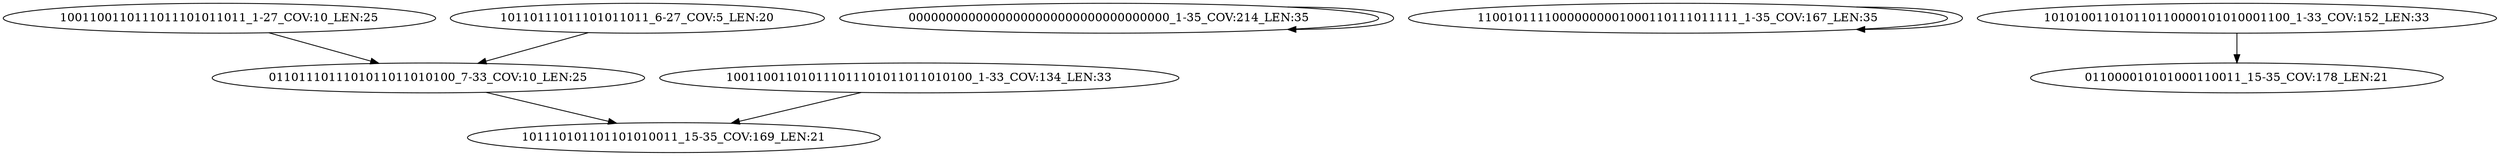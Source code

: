 digraph G {
    "1001100110111011101011011_1-27_COV:10_LEN:25" -> "0110111011101011011010100_7-33_COV:10_LEN:25";
    "00000000000000000000000000000000000_1-35_COV:214_LEN:35" -> "00000000000000000000000000000000000_1-35_COV:214_LEN:35";
    "10110111011101011011_6-27_COV:5_LEN:20" -> "0110111011101011011010100_7-33_COV:10_LEN:25";
    "0110111011101011011010100_7-33_COV:10_LEN:25" -> "101110101101101010011_15-35_COV:169_LEN:21";
    "100110011010111011101011011010100_1-33_COV:134_LEN:33" -> "101110101101101010011_15-35_COV:169_LEN:21";
    "11001011110000000001000110111011111_1-35_COV:167_LEN:35" -> "11001011110000000001000110111011111_1-35_COV:167_LEN:35";
    "101010011010110110000101010001100_1-33_COV:152_LEN:33" -> "011000010101000110011_15-35_COV:178_LEN:21";
}

